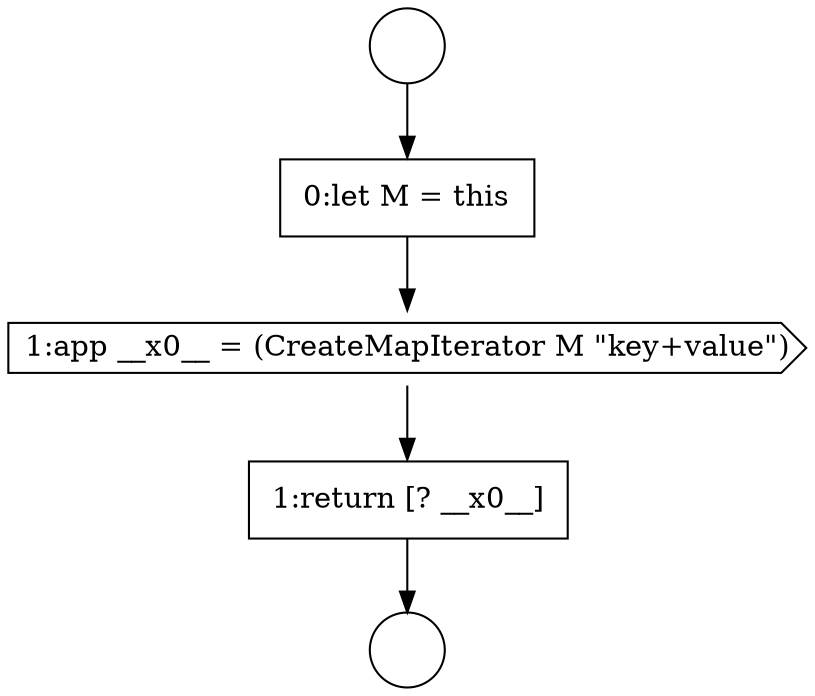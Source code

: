 digraph {
  node14382 [shape=none, margin=0, label=<<font color="black">
    <table border="0" cellborder="1" cellspacing="0" cellpadding="10">
      <tr><td align="left">1:return [? __x0__]</td></tr>
    </table>
  </font>> color="black" fillcolor="white" style=filled]
  node14379 [shape=circle label=" " color="black" fillcolor="white" style=filled]
  node14378 [shape=circle label=" " color="black" fillcolor="white" style=filled]
  node14380 [shape=none, margin=0, label=<<font color="black">
    <table border="0" cellborder="1" cellspacing="0" cellpadding="10">
      <tr><td align="left">0:let M = this</td></tr>
    </table>
  </font>> color="black" fillcolor="white" style=filled]
  node14381 [shape=cds, label=<<font color="black">1:app __x0__ = (CreateMapIterator M &quot;key+value&quot;)</font>> color="black" fillcolor="white" style=filled]
  node14378 -> node14380 [ color="black"]
  node14380 -> node14381 [ color="black"]
  node14381 -> node14382 [ color="black"]
  node14382 -> node14379 [ color="black"]
}

